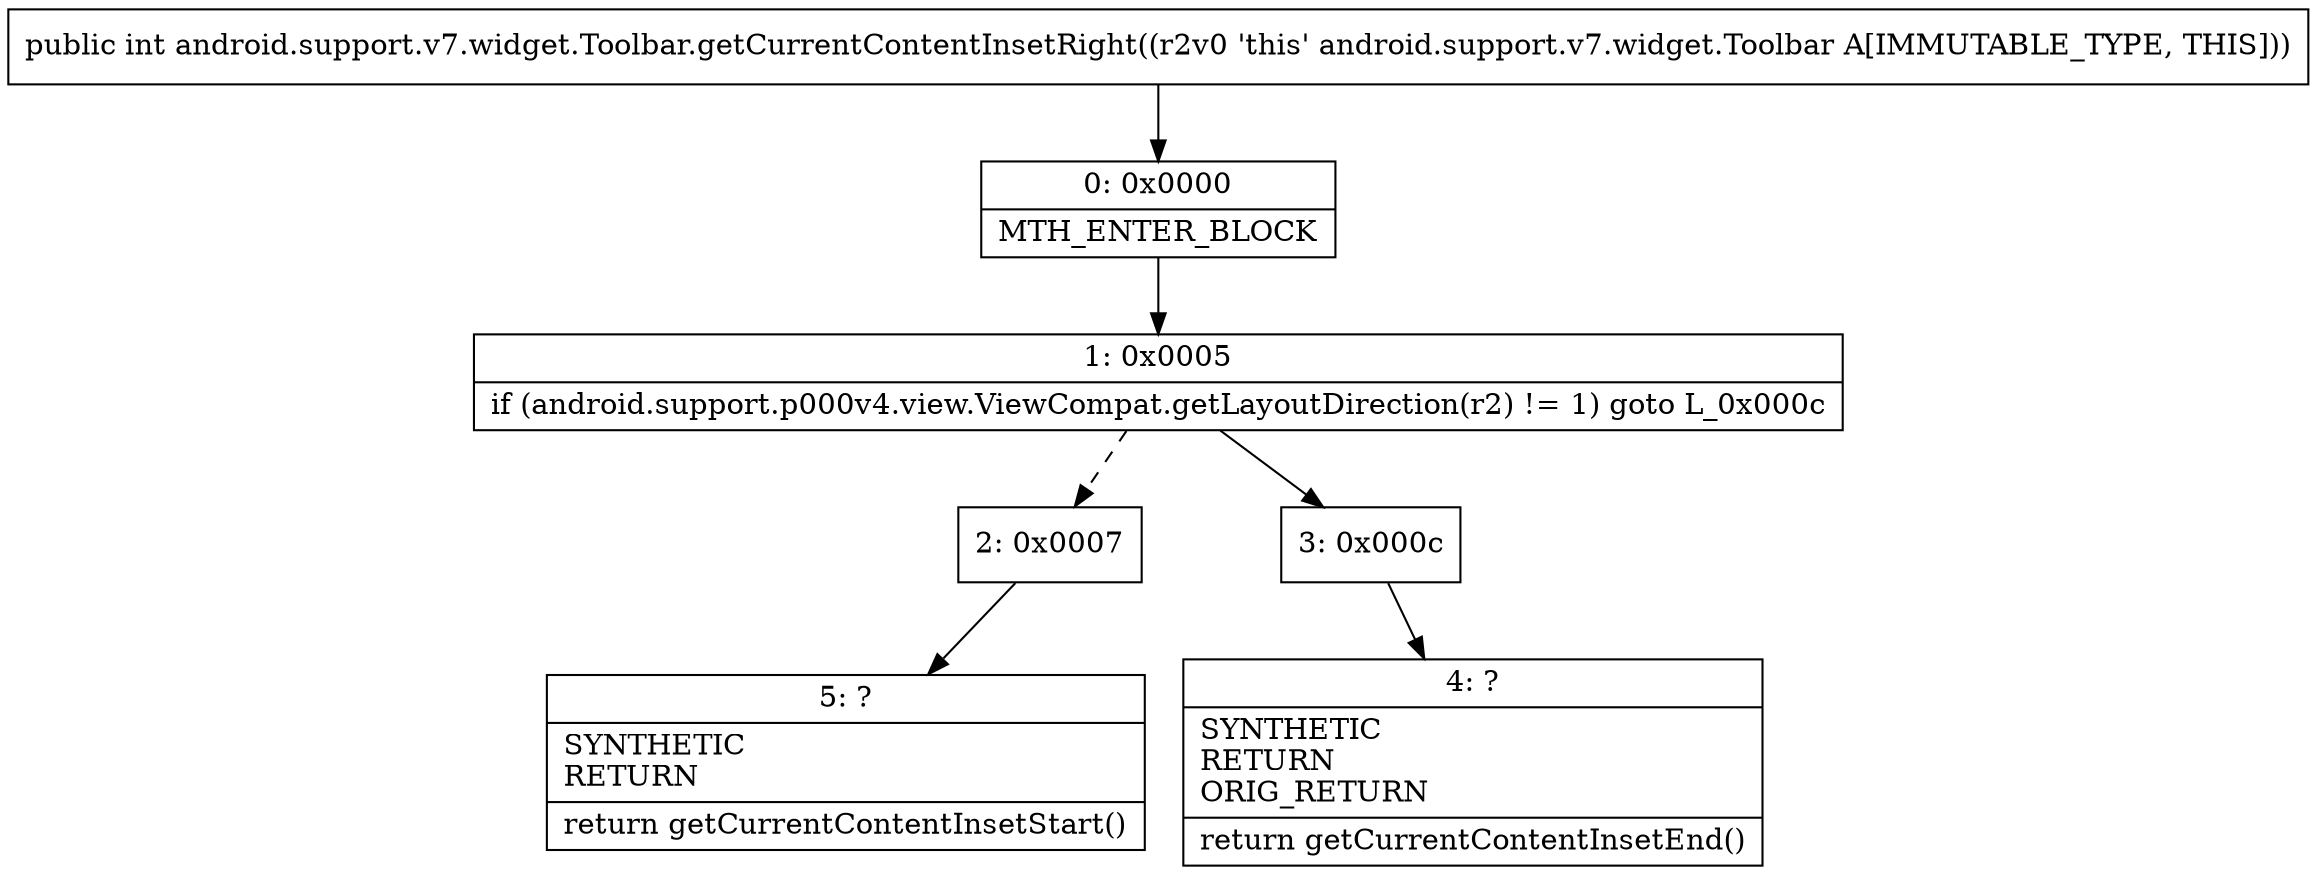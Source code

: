digraph "CFG forandroid.support.v7.widget.Toolbar.getCurrentContentInsetRight()I" {
Node_0 [shape=record,label="{0\:\ 0x0000|MTH_ENTER_BLOCK\l}"];
Node_1 [shape=record,label="{1\:\ 0x0005|if (android.support.p000v4.view.ViewCompat.getLayoutDirection(r2) != 1) goto L_0x000c\l}"];
Node_2 [shape=record,label="{2\:\ 0x0007}"];
Node_3 [shape=record,label="{3\:\ 0x000c}"];
Node_4 [shape=record,label="{4\:\ ?|SYNTHETIC\lRETURN\lORIG_RETURN\l|return getCurrentContentInsetEnd()\l}"];
Node_5 [shape=record,label="{5\:\ ?|SYNTHETIC\lRETURN\l|return getCurrentContentInsetStart()\l}"];
MethodNode[shape=record,label="{public int android.support.v7.widget.Toolbar.getCurrentContentInsetRight((r2v0 'this' android.support.v7.widget.Toolbar A[IMMUTABLE_TYPE, THIS])) }"];
MethodNode -> Node_0;
Node_0 -> Node_1;
Node_1 -> Node_2[style=dashed];
Node_1 -> Node_3;
Node_2 -> Node_5;
Node_3 -> Node_4;
}

